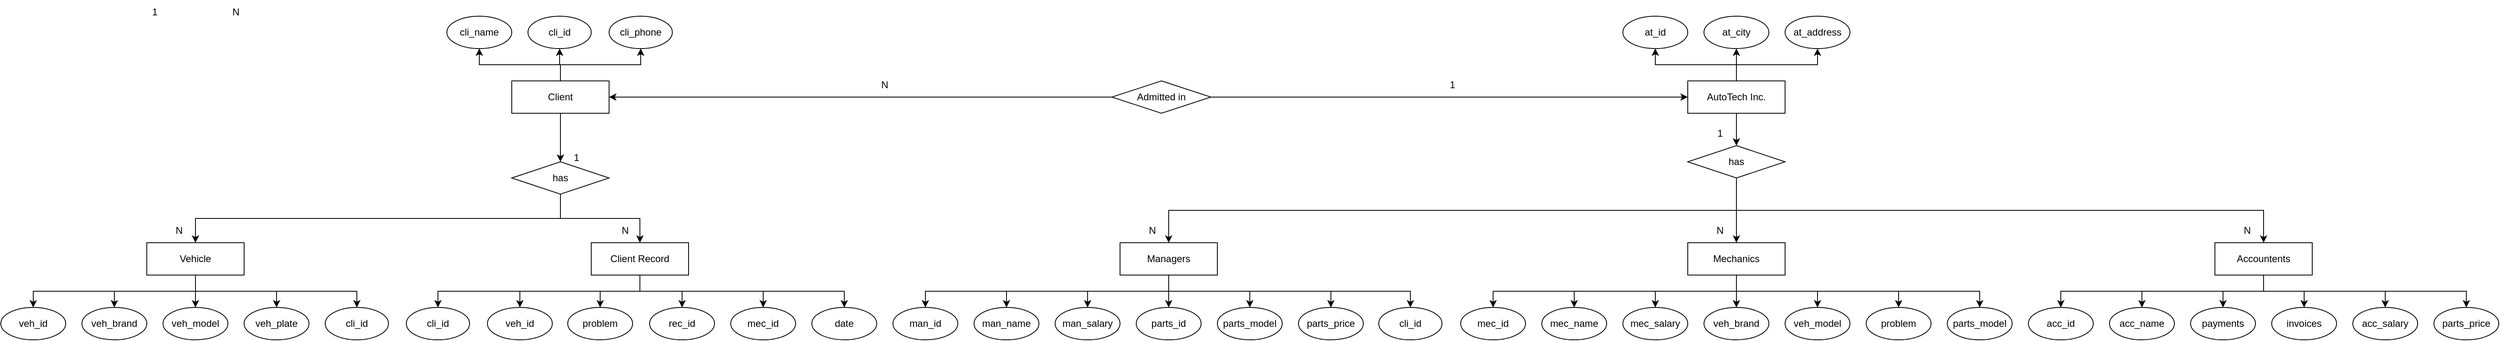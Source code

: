 <mxfile version="26.2.4">
  <diagram name="Page-1" id="H9nCMO5ZS5XQbJo1iSC3">
    <mxGraphModel dx="2530" dy="884" grid="1" gridSize="10" guides="1" tooltips="1" connect="1" arrows="1" fold="1" page="1" pageScale="1" pageWidth="850" pageHeight="1100" math="0" shadow="0">
      <root>
        <mxCell id="0" />
        <mxCell id="1" parent="0" />
        <mxCell id="_FSB6sXkrPv-nzuDurcc-5" style="edgeStyle=orthogonalEdgeStyle;rounded=0;orthogonalLoop=1;jettySize=auto;html=1;exitX=0;exitY=0.5;exitDx=0;exitDy=0;" parent="1" source="_FSB6sXkrPv-nzuDurcc-1" target="_FSB6sXkrPv-nzuDurcc-2" edge="1">
          <mxGeometry relative="1" as="geometry" />
        </mxCell>
        <mxCell id="_FSB6sXkrPv-nzuDurcc-107" style="edgeStyle=orthogonalEdgeStyle;rounded=0;orthogonalLoop=1;jettySize=auto;html=1;exitX=1;exitY=0.5;exitDx=0;exitDy=0;entryX=0;entryY=0.5;entryDx=0;entryDy=0;" parent="1" source="_FSB6sXkrPv-nzuDurcc-1" target="_FSB6sXkrPv-nzuDurcc-3" edge="1">
          <mxGeometry relative="1" as="geometry" />
        </mxCell>
        <mxCell id="_FSB6sXkrPv-nzuDurcc-1" value="Admitted in" style="rhombus;whiteSpace=wrap;html=1;" parent="1" vertex="1">
          <mxGeometry x="600" y="120" width="122" height="40" as="geometry" />
        </mxCell>
        <mxCell id="_FSB6sXkrPv-nzuDurcc-17" style="edgeStyle=orthogonalEdgeStyle;rounded=0;orthogonalLoop=1;jettySize=auto;html=1;exitX=0.5;exitY=1;exitDx=0;exitDy=0;entryX=0.5;entryY=0;entryDx=0;entryDy=0;" parent="1" source="_FSB6sXkrPv-nzuDurcc-2" target="_FSB6sXkrPv-nzuDurcc-12" edge="1">
          <mxGeometry relative="1" as="geometry" />
        </mxCell>
        <mxCell id="_FSB6sXkrPv-nzuDurcc-25" style="edgeStyle=orthogonalEdgeStyle;rounded=0;orthogonalLoop=1;jettySize=auto;html=1;exitX=0.5;exitY=0;exitDx=0;exitDy=0;entryX=0.5;entryY=1;entryDx=0;entryDy=0;" parent="1" source="_FSB6sXkrPv-nzuDurcc-2" target="_FSB6sXkrPv-nzuDurcc-9" edge="1">
          <mxGeometry relative="1" as="geometry" />
        </mxCell>
        <mxCell id="_FSB6sXkrPv-nzuDurcc-26" style="edgeStyle=orthogonalEdgeStyle;rounded=0;orthogonalLoop=1;jettySize=auto;html=1;exitX=0.5;exitY=0;exitDx=0;exitDy=0;entryX=0.5;entryY=1;entryDx=0;entryDy=0;" parent="1" source="_FSB6sXkrPv-nzuDurcc-2" target="_FSB6sXkrPv-nzuDurcc-8" edge="1">
          <mxGeometry relative="1" as="geometry" />
        </mxCell>
        <mxCell id="_FSB6sXkrPv-nzuDurcc-53" style="edgeStyle=orthogonalEdgeStyle;rounded=0;orthogonalLoop=1;jettySize=auto;html=1;exitX=0.5;exitY=0;exitDx=0;exitDy=0;entryX=0.5;entryY=1;entryDx=0;entryDy=0;" parent="1" source="_FSB6sXkrPv-nzuDurcc-2" target="_FSB6sXkrPv-nzuDurcc-52" edge="1">
          <mxGeometry relative="1" as="geometry" />
        </mxCell>
        <mxCell id="_FSB6sXkrPv-nzuDurcc-2" value="Client" style="rounded=0;whiteSpace=wrap;html=1;" parent="1" vertex="1">
          <mxGeometry x="-140" y="120" width="120" height="40" as="geometry" />
        </mxCell>
        <mxCell id="_FSB6sXkrPv-nzuDurcc-27" style="edgeStyle=orthogonalEdgeStyle;rounded=0;orthogonalLoop=1;jettySize=auto;html=1;exitX=0.5;exitY=0;exitDx=0;exitDy=0;entryX=0.5;entryY=1;entryDx=0;entryDy=0;" parent="1" source="_FSB6sXkrPv-nzuDurcc-3" target="_FSB6sXkrPv-nzuDurcc-18" edge="1">
          <mxGeometry relative="1" as="geometry" />
        </mxCell>
        <mxCell id="_FSB6sXkrPv-nzuDurcc-28" style="edgeStyle=orthogonalEdgeStyle;rounded=0;orthogonalLoop=1;jettySize=auto;html=1;exitX=0.5;exitY=0;exitDx=0;exitDy=0;entryX=0.5;entryY=1;entryDx=0;entryDy=0;" parent="1" source="_FSB6sXkrPv-nzuDurcc-3" target="_FSB6sXkrPv-nzuDurcc-19" edge="1">
          <mxGeometry relative="1" as="geometry" />
        </mxCell>
        <mxCell id="_FSB6sXkrPv-nzuDurcc-29" style="edgeStyle=orthogonalEdgeStyle;rounded=0;orthogonalLoop=1;jettySize=auto;html=1;exitX=0.5;exitY=0;exitDx=0;exitDy=0;entryX=0.5;entryY=1;entryDx=0;entryDy=0;" parent="1" source="_FSB6sXkrPv-nzuDurcc-3" target="_FSB6sXkrPv-nzuDurcc-20" edge="1">
          <mxGeometry relative="1" as="geometry" />
        </mxCell>
        <mxCell id="_FSB6sXkrPv-nzuDurcc-30" style="edgeStyle=orthogonalEdgeStyle;rounded=0;orthogonalLoop=1;jettySize=auto;html=1;exitX=0.5;exitY=1;exitDx=0;exitDy=0;entryX=0.5;entryY=0;entryDx=0;entryDy=0;" parent="1" source="_FSB6sXkrPv-nzuDurcc-3" target="_FSB6sXkrPv-nzuDurcc-16" edge="1">
          <mxGeometry relative="1" as="geometry" />
        </mxCell>
        <mxCell id="_FSB6sXkrPv-nzuDurcc-3" value="AutoTech Inc." style="rounded=0;whiteSpace=wrap;html=1;" parent="1" vertex="1">
          <mxGeometry x="1310" y="120" width="120" height="40" as="geometry" />
        </mxCell>
        <mxCell id="_FSB6sXkrPv-nzuDurcc-8" value="cli_name" style="ellipse;whiteSpace=wrap;html=1;" parent="1" vertex="1">
          <mxGeometry x="-220" y="40" width="80" height="40" as="geometry" />
        </mxCell>
        <mxCell id="_FSB6sXkrPv-nzuDurcc-9" value="cli_id" style="ellipse;whiteSpace=wrap;html=1;" parent="1" vertex="1">
          <mxGeometry x="-120" y="40" width="78" height="40" as="geometry" />
        </mxCell>
        <mxCell id="_FSB6sXkrPv-nzuDurcc-11" value="veh_id" style="ellipse;whiteSpace=wrap;html=1;" parent="1" vertex="1">
          <mxGeometry x="-170" y="400" width="80" height="40" as="geometry" />
        </mxCell>
        <mxCell id="_FSB6sXkrPv-nzuDurcc-21" style="edgeStyle=orthogonalEdgeStyle;rounded=0;orthogonalLoop=1;jettySize=auto;html=1;exitX=0.5;exitY=1;exitDx=0;exitDy=0;entryX=0.5;entryY=0;entryDx=0;entryDy=0;" parent="1" source="_FSB6sXkrPv-nzuDurcc-12" target="_FSB6sXkrPv-nzuDurcc-13" edge="1">
          <mxGeometry relative="1" as="geometry" />
        </mxCell>
        <mxCell id="_FSB6sXkrPv-nzuDurcc-74" style="edgeStyle=orthogonalEdgeStyle;rounded=0;orthogonalLoop=1;jettySize=auto;html=1;exitX=0.5;exitY=1;exitDx=0;exitDy=0;entryX=0.5;entryY=0;entryDx=0;entryDy=0;" parent="1" source="_FSB6sXkrPv-nzuDurcc-12" target="_FSB6sXkrPv-nzuDurcc-54" edge="1">
          <mxGeometry relative="1" as="geometry" />
        </mxCell>
        <mxCell id="_FSB6sXkrPv-nzuDurcc-12" value="has" style="rhombus;whiteSpace=wrap;html=1;" parent="1" vertex="1">
          <mxGeometry x="-140" y="220" width="120" height="40" as="geometry" />
        </mxCell>
        <mxCell id="_FSB6sXkrPv-nzuDurcc-22" style="edgeStyle=orthogonalEdgeStyle;rounded=0;orthogonalLoop=1;jettySize=auto;html=1;exitX=0.5;exitY=1;exitDx=0;exitDy=0;entryX=0.5;entryY=0;entryDx=0;entryDy=0;" parent="1" source="_FSB6sXkrPv-nzuDurcc-13" target="_FSB6sXkrPv-nzuDurcc-11" edge="1">
          <mxGeometry relative="1" as="geometry" />
        </mxCell>
        <mxCell id="_FSB6sXkrPv-nzuDurcc-23" style="edgeStyle=orthogonalEdgeStyle;rounded=0;orthogonalLoop=1;jettySize=auto;html=1;exitX=0.5;exitY=1;exitDx=0;exitDy=0;entryX=0.5;entryY=0;entryDx=0;entryDy=0;" parent="1" source="_FSB6sXkrPv-nzuDurcc-13" target="_FSB6sXkrPv-nzuDurcc-14" edge="1">
          <mxGeometry relative="1" as="geometry" />
        </mxCell>
        <mxCell id="_FSB6sXkrPv-nzuDurcc-24" style="edgeStyle=orthogonalEdgeStyle;rounded=0;orthogonalLoop=1;jettySize=auto;html=1;exitX=0.5;exitY=1;exitDx=0;exitDy=0;entryX=0.5;entryY=0;entryDx=0;entryDy=0;" parent="1" source="_FSB6sXkrPv-nzuDurcc-13" target="_FSB6sXkrPv-nzuDurcc-15" edge="1">
          <mxGeometry relative="1" as="geometry" />
        </mxCell>
        <mxCell id="_FSB6sXkrPv-nzuDurcc-47" style="edgeStyle=orthogonalEdgeStyle;rounded=0;orthogonalLoop=1;jettySize=auto;html=1;exitX=0.5;exitY=1;exitDx=0;exitDy=0;entryX=0.5;entryY=0;entryDx=0;entryDy=0;" parent="1" source="_FSB6sXkrPv-nzuDurcc-13" target="_FSB6sXkrPv-nzuDurcc-46" edge="1">
          <mxGeometry relative="1" as="geometry" />
        </mxCell>
        <mxCell id="_FSB6sXkrPv-nzuDurcc-63" style="edgeStyle=orthogonalEdgeStyle;rounded=0;orthogonalLoop=1;jettySize=auto;html=1;exitX=0.5;exitY=1;exitDx=0;exitDy=0;entryX=0.5;entryY=0;entryDx=0;entryDy=0;" parent="1" source="_FSB6sXkrPv-nzuDurcc-13" target="_FSB6sXkrPv-nzuDurcc-60" edge="1">
          <mxGeometry relative="1" as="geometry" />
        </mxCell>
        <mxCell id="_FSB6sXkrPv-nzuDurcc-64" style="edgeStyle=orthogonalEdgeStyle;rounded=0;orthogonalLoop=1;jettySize=auto;html=1;exitX=0.5;exitY=1;exitDx=0;exitDy=0;" parent="1" source="_FSB6sXkrPv-nzuDurcc-13" target="_FSB6sXkrPv-nzuDurcc-61" edge="1">
          <mxGeometry relative="1" as="geometry" />
        </mxCell>
        <mxCell id="_FSB6sXkrPv-nzuDurcc-13" value="C&lt;span style=&quot;background-color: transparent; color: light-dark(rgb(0, 0, 0), rgb(255, 255, 255));&quot;&gt;lient Record&lt;/span&gt;" style="rounded=0;whiteSpace=wrap;html=1;" parent="1" vertex="1">
          <mxGeometry x="-42" y="320" width="120" height="40" as="geometry" />
        </mxCell>
        <mxCell id="_FSB6sXkrPv-nzuDurcc-14" value="problem" style="ellipse;whiteSpace=wrap;html=1;" parent="1" vertex="1">
          <mxGeometry x="-71" y="400" width="80" height="40" as="geometry" />
        </mxCell>
        <mxCell id="_FSB6sXkrPv-nzuDurcc-15" value="rec_id" style="ellipse;whiteSpace=wrap;html=1;" parent="1" vertex="1">
          <mxGeometry x="30" y="400" width="80" height="40" as="geometry" />
        </mxCell>
        <mxCell id="_FSB6sXkrPv-nzuDurcc-104" style="edgeStyle=orthogonalEdgeStyle;rounded=0;orthogonalLoop=1;jettySize=auto;html=1;exitX=0.5;exitY=1;exitDx=0;exitDy=0;entryX=0.5;entryY=0;entryDx=0;entryDy=0;" parent="1" source="_FSB6sXkrPv-nzuDurcc-16" target="_FSB6sXkrPv-nzuDurcc-32" edge="1">
          <mxGeometry relative="1" as="geometry" />
        </mxCell>
        <mxCell id="_FSB6sXkrPv-nzuDurcc-105" style="edgeStyle=orthogonalEdgeStyle;rounded=0;orthogonalLoop=1;jettySize=auto;html=1;exitX=0.5;exitY=1;exitDx=0;exitDy=0;entryX=0.5;entryY=0;entryDx=0;entryDy=0;" parent="1" source="_FSB6sXkrPv-nzuDurcc-16" target="_FSB6sXkrPv-nzuDurcc-31" edge="1">
          <mxGeometry relative="1" as="geometry" />
        </mxCell>
        <mxCell id="_FSB6sXkrPv-nzuDurcc-106" style="edgeStyle=orthogonalEdgeStyle;rounded=0;orthogonalLoop=1;jettySize=auto;html=1;exitX=0.5;exitY=1;exitDx=0;exitDy=0;entryX=0.5;entryY=0;entryDx=0;entryDy=0;" parent="1" source="_FSB6sXkrPv-nzuDurcc-16" target="_FSB6sXkrPv-nzuDurcc-33" edge="1">
          <mxGeometry relative="1" as="geometry" />
        </mxCell>
        <mxCell id="_FSB6sXkrPv-nzuDurcc-16" value="has" style="rhombus;whiteSpace=wrap;html=1;" parent="1" vertex="1">
          <mxGeometry x="1310" y="200" width="120" height="40" as="geometry" />
        </mxCell>
        <mxCell id="_FSB6sXkrPv-nzuDurcc-18" value="at_id" style="ellipse;whiteSpace=wrap;html=1;" parent="1" vertex="1">
          <mxGeometry x="1230" y="40" width="80" height="40" as="geometry" />
        </mxCell>
        <mxCell id="_FSB6sXkrPv-nzuDurcc-19" value="at_city" style="ellipse;whiteSpace=wrap;html=1;" parent="1" vertex="1">
          <mxGeometry x="1330" y="40" width="80" height="40" as="geometry" />
        </mxCell>
        <mxCell id="_FSB6sXkrPv-nzuDurcc-20" value="at_address" style="ellipse;whiteSpace=wrap;html=1;" parent="1" vertex="1">
          <mxGeometry x="1430" y="40" width="80" height="40" as="geometry" />
        </mxCell>
        <mxCell id="_FSB6sXkrPv-nzuDurcc-75" style="edgeStyle=orthogonalEdgeStyle;rounded=0;orthogonalLoop=1;jettySize=auto;html=1;exitX=0.5;exitY=1;exitDx=0;exitDy=0;entryX=0.5;entryY=0;entryDx=0;entryDy=0;" parent="1" source="_FSB6sXkrPv-nzuDurcc-31" target="_FSB6sXkrPv-nzuDurcc-43" edge="1">
          <mxGeometry relative="1" as="geometry" />
        </mxCell>
        <mxCell id="_FSB6sXkrPv-nzuDurcc-76" style="edgeStyle=orthogonalEdgeStyle;rounded=0;orthogonalLoop=1;jettySize=auto;html=1;exitX=0.5;exitY=1;exitDx=0;exitDy=0;entryX=0.5;entryY=0;entryDx=0;entryDy=0;" parent="1" source="_FSB6sXkrPv-nzuDurcc-31" target="_FSB6sXkrPv-nzuDurcc-42" edge="1">
          <mxGeometry relative="1" as="geometry" />
        </mxCell>
        <mxCell id="_FSB6sXkrPv-nzuDurcc-77" style="edgeStyle=orthogonalEdgeStyle;rounded=0;orthogonalLoop=1;jettySize=auto;html=1;exitX=0.5;exitY=1;exitDx=0;exitDy=0;entryX=0.5;entryY=0;entryDx=0;entryDy=0;" parent="1" source="_FSB6sXkrPv-nzuDurcc-31" target="_FSB6sXkrPv-nzuDurcc-39" edge="1">
          <mxGeometry relative="1" as="geometry" />
        </mxCell>
        <mxCell id="_FSB6sXkrPv-nzuDurcc-78" style="edgeStyle=orthogonalEdgeStyle;rounded=0;orthogonalLoop=1;jettySize=auto;html=1;exitX=0.5;exitY=1;exitDx=0;exitDy=0;entryX=0.5;entryY=0;entryDx=0;entryDy=0;" parent="1" source="_FSB6sXkrPv-nzuDurcc-31" target="_FSB6sXkrPv-nzuDurcc-34" edge="1">
          <mxGeometry relative="1" as="geometry" />
        </mxCell>
        <mxCell id="_FSB6sXkrPv-nzuDurcc-92" style="edgeStyle=orthogonalEdgeStyle;rounded=0;orthogonalLoop=1;jettySize=auto;html=1;exitX=0.5;exitY=1;exitDx=0;exitDy=0;entryX=0.5;entryY=0;entryDx=0;entryDy=0;" parent="1" source="_FSB6sXkrPv-nzuDurcc-31" target="_FSB6sXkrPv-nzuDurcc-90" edge="1">
          <mxGeometry relative="1" as="geometry" />
        </mxCell>
        <mxCell id="_FSB6sXkrPv-nzuDurcc-93" style="edgeStyle=orthogonalEdgeStyle;rounded=0;orthogonalLoop=1;jettySize=auto;html=1;exitX=0.5;exitY=1;exitDx=0;exitDy=0;entryX=0.5;entryY=0;entryDx=0;entryDy=0;" parent="1" source="_FSB6sXkrPv-nzuDurcc-31" target="_FSB6sXkrPv-nzuDurcc-91" edge="1">
          <mxGeometry relative="1" as="geometry" />
        </mxCell>
        <mxCell id="_FSB6sXkrPv-nzuDurcc-100" style="edgeStyle=orthogonalEdgeStyle;rounded=0;orthogonalLoop=1;jettySize=auto;html=1;exitX=0.5;exitY=1;exitDx=0;exitDy=0;entryX=0.5;entryY=0;entryDx=0;entryDy=0;" parent="1" source="_FSB6sXkrPv-nzuDurcc-31" target="_FSB6sXkrPv-nzuDurcc-48" edge="1">
          <mxGeometry relative="1" as="geometry" />
        </mxCell>
        <mxCell id="_FSB6sXkrPv-nzuDurcc-31" value="Managers" style="rounded=0;whiteSpace=wrap;html=1;" parent="1" vertex="1">
          <mxGeometry x="610" y="320" width="120" height="40" as="geometry" />
        </mxCell>
        <mxCell id="_FSB6sXkrPv-nzuDurcc-84" style="edgeStyle=orthogonalEdgeStyle;rounded=0;orthogonalLoop=1;jettySize=auto;html=1;exitX=0.5;exitY=1;exitDx=0;exitDy=0;entryX=0.5;entryY=0;entryDx=0;entryDy=0;" parent="1" source="_FSB6sXkrPv-nzuDurcc-32" target="_FSB6sXkrPv-nzuDurcc-40" edge="1">
          <mxGeometry relative="1" as="geometry" />
        </mxCell>
        <mxCell id="_FSB6sXkrPv-nzuDurcc-85" style="edgeStyle=orthogonalEdgeStyle;rounded=0;orthogonalLoop=1;jettySize=auto;html=1;exitX=0.5;exitY=1;exitDx=0;exitDy=0;entryX=0.5;entryY=0;entryDx=0;entryDy=0;" parent="1" source="_FSB6sXkrPv-nzuDurcc-32" target="_FSB6sXkrPv-nzuDurcc-36" edge="1">
          <mxGeometry relative="1" as="geometry" />
        </mxCell>
        <mxCell id="_FSB6sXkrPv-nzuDurcc-86" style="edgeStyle=orthogonalEdgeStyle;rounded=0;orthogonalLoop=1;jettySize=auto;html=1;exitX=0.5;exitY=1;exitDx=0;exitDy=0;entryX=0.5;entryY=0;entryDx=0;entryDy=0;" parent="1" source="_FSB6sXkrPv-nzuDurcc-32" target="_FSB6sXkrPv-nzuDurcc-37" edge="1">
          <mxGeometry relative="1" as="geometry" />
        </mxCell>
        <mxCell id="_FSB6sXkrPv-nzuDurcc-87" style="edgeStyle=orthogonalEdgeStyle;rounded=0;orthogonalLoop=1;jettySize=auto;html=1;exitX=0.5;exitY=1;exitDx=0;exitDy=0;entryX=0.5;entryY=0;entryDx=0;entryDy=0;" parent="1" source="_FSB6sXkrPv-nzuDurcc-32" target="_FSB6sXkrPv-nzuDurcc-49" edge="1">
          <mxGeometry relative="1" as="geometry" />
        </mxCell>
        <mxCell id="_FSB6sXkrPv-nzuDurcc-88" style="edgeStyle=orthogonalEdgeStyle;rounded=0;orthogonalLoop=1;jettySize=auto;html=1;exitX=0.5;exitY=1;exitDx=0;exitDy=0;entryX=0.5;entryY=0;entryDx=0;entryDy=0;" parent="1" source="_FSB6sXkrPv-nzuDurcc-32" target="_FSB6sXkrPv-nzuDurcc-50" edge="1">
          <mxGeometry relative="1" as="geometry" />
        </mxCell>
        <mxCell id="_FSB6sXkrPv-nzuDurcc-89" style="edgeStyle=orthogonalEdgeStyle;rounded=0;orthogonalLoop=1;jettySize=auto;html=1;exitX=0.5;exitY=1;exitDx=0;exitDy=0;entryX=0.5;entryY=0;entryDx=0;entryDy=0;" parent="1" source="_FSB6sXkrPv-nzuDurcc-32" target="_FSB6sXkrPv-nzuDurcc-69" edge="1">
          <mxGeometry relative="1" as="geometry" />
        </mxCell>
        <mxCell id="_FSB6sXkrPv-nzuDurcc-102" style="edgeStyle=orthogonalEdgeStyle;rounded=0;orthogonalLoop=1;jettySize=auto;html=1;exitX=0.5;exitY=1;exitDx=0;exitDy=0;entryX=0.5;entryY=0;entryDx=0;entryDy=0;" parent="1" source="_FSB6sXkrPv-nzuDurcc-32" target="_FSB6sXkrPv-nzuDurcc-101" edge="1">
          <mxGeometry relative="1" as="geometry" />
        </mxCell>
        <mxCell id="_FSB6sXkrPv-nzuDurcc-32" value="Mechanics" style="rounded=0;whiteSpace=wrap;html=1;" parent="1" vertex="1">
          <mxGeometry x="1310" y="320" width="120" height="40" as="geometry" />
        </mxCell>
        <mxCell id="_FSB6sXkrPv-nzuDurcc-82" style="edgeStyle=orthogonalEdgeStyle;rounded=0;orthogonalLoop=1;jettySize=auto;html=1;exitX=0.5;exitY=1;exitDx=0;exitDy=0;entryX=0.5;entryY=0;entryDx=0;entryDy=0;" parent="1" source="_FSB6sXkrPv-nzuDurcc-33" target="_FSB6sXkrPv-nzuDurcc-41" edge="1">
          <mxGeometry relative="1" as="geometry" />
        </mxCell>
        <mxCell id="_FSB6sXkrPv-nzuDurcc-83" style="edgeStyle=orthogonalEdgeStyle;rounded=0;orthogonalLoop=1;jettySize=auto;html=1;exitX=0.5;exitY=1;exitDx=0;exitDy=0;entryX=0.5;entryY=0;entryDx=0;entryDy=0;" parent="1" source="_FSB6sXkrPv-nzuDurcc-33" target="_FSB6sXkrPv-nzuDurcc-35" edge="1">
          <mxGeometry relative="1" as="geometry" />
        </mxCell>
        <mxCell id="_FSB6sXkrPv-nzuDurcc-96" style="edgeStyle=orthogonalEdgeStyle;rounded=0;orthogonalLoop=1;jettySize=auto;html=1;exitX=0.5;exitY=1;exitDx=0;exitDy=0;entryX=0.5;entryY=0;entryDx=0;entryDy=0;" parent="1" source="_FSB6sXkrPv-nzuDurcc-33" target="_FSB6sXkrPv-nzuDurcc-95" edge="1">
          <mxGeometry relative="1" as="geometry" />
        </mxCell>
        <mxCell id="_FSB6sXkrPv-nzuDurcc-97" style="edgeStyle=orthogonalEdgeStyle;rounded=0;orthogonalLoop=1;jettySize=auto;html=1;exitX=0.5;exitY=1;exitDx=0;exitDy=0;entryX=0.5;entryY=0;entryDx=0;entryDy=0;" parent="1" source="_FSB6sXkrPv-nzuDurcc-33" target="_FSB6sXkrPv-nzuDurcc-38" edge="1">
          <mxGeometry relative="1" as="geometry" />
        </mxCell>
        <mxCell id="_FSB6sXkrPv-nzuDurcc-98" style="edgeStyle=orthogonalEdgeStyle;rounded=0;orthogonalLoop=1;jettySize=auto;html=1;exitX=0.5;exitY=1;exitDx=0;exitDy=0;entryX=0.5;entryY=0;entryDx=0;entryDy=0;" parent="1" source="_FSB6sXkrPv-nzuDurcc-33" target="_FSB6sXkrPv-nzuDurcc-66" edge="1">
          <mxGeometry relative="1" as="geometry" />
        </mxCell>
        <mxCell id="_FSB6sXkrPv-nzuDurcc-103" style="edgeStyle=orthogonalEdgeStyle;rounded=0;orthogonalLoop=1;jettySize=auto;html=1;exitX=0.5;exitY=1;exitDx=0;exitDy=0;entryX=0.5;entryY=0;entryDx=0;entryDy=0;" parent="1" source="_FSB6sXkrPv-nzuDurcc-33" target="_FSB6sXkrPv-nzuDurcc-44" edge="1">
          <mxGeometry relative="1" as="geometry" />
        </mxCell>
        <mxCell id="_FSB6sXkrPv-nzuDurcc-33" value="Accountents" style="rounded=0;whiteSpace=wrap;html=1;" parent="1" vertex="1">
          <mxGeometry x="1960" y="320" width="120" height="40" as="geometry" />
        </mxCell>
        <mxCell id="_FSB6sXkrPv-nzuDurcc-34" value="parts_id" style="ellipse;whiteSpace=wrap;html=1;" parent="1" vertex="1">
          <mxGeometry x="630" y="400" width="80" height="40" as="geometry" />
        </mxCell>
        <mxCell id="_FSB6sXkrPv-nzuDurcc-35" value="payments" style="ellipse;whiteSpace=wrap;html=1;" parent="1" vertex="1">
          <mxGeometry x="1930" y="400" width="80" height="40" as="geometry" />
        </mxCell>
        <mxCell id="_FSB6sXkrPv-nzuDurcc-36" value="mec_name" style="ellipse;whiteSpace=wrap;html=1;" parent="1" vertex="1">
          <mxGeometry x="1130" y="400" width="80" height="40" as="geometry" />
        </mxCell>
        <mxCell id="_FSB6sXkrPv-nzuDurcc-37" value="mec_salary" style="ellipse;whiteSpace=wrap;html=1;" parent="1" vertex="1">
          <mxGeometry x="1230" y="400" width="80" height="40" as="geometry" />
        </mxCell>
        <mxCell id="_FSB6sXkrPv-nzuDurcc-38" value="invoices" style="ellipse;whiteSpace=wrap;html=1;" parent="1" vertex="1">
          <mxGeometry x="2030" y="400" width="80" height="40" as="geometry" />
        </mxCell>
        <mxCell id="_FSB6sXkrPv-nzuDurcc-39" value="man_salary" style="ellipse;whiteSpace=wrap;html=1;" parent="1" vertex="1">
          <mxGeometry x="530" y="400" width="80" height="40" as="geometry" />
        </mxCell>
        <mxCell id="_FSB6sXkrPv-nzuDurcc-40" value="mec_id" style="ellipse;whiteSpace=wrap;html=1;" parent="1" vertex="1">
          <mxGeometry x="1030" y="400" width="80" height="40" as="geometry" />
        </mxCell>
        <mxCell id="_FSB6sXkrPv-nzuDurcc-41" value="acc_name" style="ellipse;whiteSpace=wrap;html=1;" parent="1" vertex="1">
          <mxGeometry x="1830" y="400" width="80" height="40" as="geometry" />
        </mxCell>
        <mxCell id="_FSB6sXkrPv-nzuDurcc-42" value="man_name" style="ellipse;whiteSpace=wrap;html=1;" parent="1" vertex="1">
          <mxGeometry x="430" y="400" width="80" height="40" as="geometry" />
        </mxCell>
        <mxCell id="_FSB6sXkrPv-nzuDurcc-43" value="man_id" style="ellipse;whiteSpace=wrap;html=1;" parent="1" vertex="1">
          <mxGeometry x="330" y="400" width="80" height="40" as="geometry" />
        </mxCell>
        <mxCell id="_FSB6sXkrPv-nzuDurcc-44" value="acc_id" style="ellipse;whiteSpace=wrap;html=1;" parent="1" vertex="1">
          <mxGeometry x="1730" y="400" width="80" height="40" as="geometry" />
        </mxCell>
        <mxCell id="_FSB6sXkrPv-nzuDurcc-46" value="cli_id" style="ellipse;whiteSpace=wrap;html=1;" parent="1" vertex="1">
          <mxGeometry x="-270" y="400" width="78" height="40" as="geometry" />
        </mxCell>
        <mxCell id="_FSB6sXkrPv-nzuDurcc-48" value="cli_id" style="ellipse;whiteSpace=wrap;html=1;" parent="1" vertex="1">
          <mxGeometry x="929" y="400" width="78" height="40" as="geometry" />
        </mxCell>
        <mxCell id="_FSB6sXkrPv-nzuDurcc-49" value="veh_brand" style="ellipse;whiteSpace=wrap;html=1;" parent="1" vertex="1">
          <mxGeometry x="1330" y="400" width="80" height="40" as="geometry" />
        </mxCell>
        <mxCell id="_FSB6sXkrPv-nzuDurcc-50" value="problem" style="ellipse;whiteSpace=wrap;html=1;" parent="1" vertex="1">
          <mxGeometry x="1530" y="400" width="80" height="40" as="geometry" />
        </mxCell>
        <mxCell id="_FSB6sXkrPv-nzuDurcc-52" value="cli_phone" style="ellipse;whiteSpace=wrap;html=1;" parent="1" vertex="1">
          <mxGeometry x="-20" y="40" width="78" height="40" as="geometry" />
        </mxCell>
        <mxCell id="_FSB6sXkrPv-nzuDurcc-70" style="edgeStyle=orthogonalEdgeStyle;rounded=0;orthogonalLoop=1;jettySize=auto;html=1;exitX=0.5;exitY=1;exitDx=0;exitDy=0;entryX=0.5;entryY=0;entryDx=0;entryDy=0;" parent="1" source="_FSB6sXkrPv-nzuDurcc-54" target="_FSB6sXkrPv-nzuDurcc-56" edge="1">
          <mxGeometry relative="1" as="geometry" />
        </mxCell>
        <mxCell id="_FSB6sXkrPv-nzuDurcc-71" style="edgeStyle=orthogonalEdgeStyle;rounded=0;orthogonalLoop=1;jettySize=auto;html=1;exitX=0.5;exitY=1;exitDx=0;exitDy=0;entryX=0.5;entryY=0;entryDx=0;entryDy=0;" parent="1" source="_FSB6sXkrPv-nzuDurcc-54" target="_FSB6sXkrPv-nzuDurcc-57" edge="1">
          <mxGeometry relative="1" as="geometry" />
        </mxCell>
        <mxCell id="_FSB6sXkrPv-nzuDurcc-72" style="edgeStyle=orthogonalEdgeStyle;rounded=0;orthogonalLoop=1;jettySize=auto;html=1;exitX=0.5;exitY=1;exitDx=0;exitDy=0;entryX=0.5;entryY=0;entryDx=0;entryDy=0;" parent="1" source="_FSB6sXkrPv-nzuDurcc-54" target="_FSB6sXkrPv-nzuDurcc-58" edge="1">
          <mxGeometry relative="1" as="geometry" />
        </mxCell>
        <mxCell id="_FSB6sXkrPv-nzuDurcc-73" style="edgeStyle=orthogonalEdgeStyle;rounded=0;orthogonalLoop=1;jettySize=auto;html=1;exitX=0.5;exitY=1;exitDx=0;exitDy=0;entryX=0.5;entryY=0;entryDx=0;entryDy=0;" parent="1" source="_FSB6sXkrPv-nzuDurcc-54" target="_FSB6sXkrPv-nzuDurcc-59" edge="1">
          <mxGeometry relative="1" as="geometry" />
        </mxCell>
        <mxCell id="6OhZTw_zTQQuxB_k2KJz-2" style="edgeStyle=orthogonalEdgeStyle;rounded=0;orthogonalLoop=1;jettySize=auto;html=1;exitX=0.5;exitY=1;exitDx=0;exitDy=0;entryX=0.5;entryY=0;entryDx=0;entryDy=0;" edge="1" parent="1" source="_FSB6sXkrPv-nzuDurcc-54" target="6OhZTw_zTQQuxB_k2KJz-1">
          <mxGeometry relative="1" as="geometry" />
        </mxCell>
        <mxCell id="_FSB6sXkrPv-nzuDurcc-54" value="&lt;div&gt;&lt;span style=&quot;background-color: transparent; color: light-dark(rgb(0, 0, 0), rgb(255, 255, 255));&quot;&gt;Vehicle&lt;/span&gt;&lt;/div&gt;" style="rounded=0;whiteSpace=wrap;html=1;" parent="1" vertex="1">
          <mxGeometry x="-590" y="320" width="120" height="40" as="geometry" />
        </mxCell>
        <mxCell id="_FSB6sXkrPv-nzuDurcc-56" value="veh_id" style="ellipse;whiteSpace=wrap;html=1;" parent="1" vertex="1">
          <mxGeometry x="-770" y="400" width="80" height="40" as="geometry" />
        </mxCell>
        <mxCell id="_FSB6sXkrPv-nzuDurcc-57" value="veh_brand" style="ellipse;whiteSpace=wrap;html=1;" parent="1" vertex="1">
          <mxGeometry x="-670" y="400" width="80" height="40" as="geometry" />
        </mxCell>
        <mxCell id="_FSB6sXkrPv-nzuDurcc-58" value="veh_model" style="ellipse;whiteSpace=wrap;html=1;" parent="1" vertex="1">
          <mxGeometry x="-570" y="400" width="80" height="40" as="geometry" />
        </mxCell>
        <mxCell id="_FSB6sXkrPv-nzuDurcc-59" value="veh_plate" style="ellipse;whiteSpace=wrap;html=1;" parent="1" vertex="1">
          <mxGeometry x="-470" y="400" width="80" height="40" as="geometry" />
        </mxCell>
        <mxCell id="_FSB6sXkrPv-nzuDurcc-60" value="mec_id" style="ellipse;whiteSpace=wrap;html=1;" parent="1" vertex="1">
          <mxGeometry x="130" y="400" width="80" height="40" as="geometry" />
        </mxCell>
        <mxCell id="_FSB6sXkrPv-nzuDurcc-61" value="date" style="ellipse;whiteSpace=wrap;html=1;" parent="1" vertex="1">
          <mxGeometry x="230" y="400" width="80" height="40" as="geometry" />
        </mxCell>
        <mxCell id="_FSB6sXkrPv-nzuDurcc-66" value="acc_salary" style="ellipse;whiteSpace=wrap;html=1;" parent="1" vertex="1">
          <mxGeometry x="2130" y="400" width="80" height="40" as="geometry" />
        </mxCell>
        <mxCell id="_FSB6sXkrPv-nzuDurcc-69" value="parts_model" style="ellipse;whiteSpace=wrap;html=1;" parent="1" vertex="1">
          <mxGeometry x="1630" y="400" width="80" height="40" as="geometry" />
        </mxCell>
        <mxCell id="_FSB6sXkrPv-nzuDurcc-90" value="parts_model" style="ellipse;whiteSpace=wrap;html=1;" parent="1" vertex="1">
          <mxGeometry x="730" y="400" width="80" height="40" as="geometry" />
        </mxCell>
        <mxCell id="_FSB6sXkrPv-nzuDurcc-91" value="parts_price" style="ellipse;whiteSpace=wrap;html=1;" parent="1" vertex="1">
          <mxGeometry x="830" y="400" width="80" height="40" as="geometry" />
        </mxCell>
        <mxCell id="_FSB6sXkrPv-nzuDurcc-95" value="parts_price" style="ellipse;whiteSpace=wrap;html=1;" parent="1" vertex="1">
          <mxGeometry x="2230" y="400" width="80" height="40" as="geometry" />
        </mxCell>
        <mxCell id="_FSB6sXkrPv-nzuDurcc-101" value="veh_model" style="ellipse;whiteSpace=wrap;html=1;" parent="1" vertex="1">
          <mxGeometry x="1430" y="400" width="80" height="40" as="geometry" />
        </mxCell>
        <mxCell id="_FSB6sXkrPv-nzuDurcc-108" value="1" style="text;html=1;align=center;verticalAlign=middle;whiteSpace=wrap;rounded=0;" parent="1" vertex="1">
          <mxGeometry x="-90" y="200" width="60" height="30" as="geometry" />
        </mxCell>
        <mxCell id="_FSB6sXkrPv-nzuDurcc-109" value="N" style="text;html=1;align=center;verticalAlign=middle;whiteSpace=wrap;rounded=0;" parent="1" vertex="1">
          <mxGeometry x="-510" y="20" width="60" height="30" as="geometry" />
        </mxCell>
        <mxCell id="_FSB6sXkrPv-nzuDurcc-110" value="N" style="text;html=1;align=center;verticalAlign=middle;whiteSpace=wrap;rounded=0;" parent="1" vertex="1">
          <mxGeometry x="290" y="110" width="60" height="30" as="geometry" />
        </mxCell>
        <mxCell id="_FSB6sXkrPv-nzuDurcc-113" value="1" style="text;html=1;align=center;verticalAlign=middle;whiteSpace=wrap;rounded=0;" parent="1" vertex="1">
          <mxGeometry x="-610" y="20" width="60" height="30" as="geometry" />
        </mxCell>
        <mxCell id="_FSB6sXkrPv-nzuDurcc-114" value="N" style="text;html=1;align=center;verticalAlign=middle;whiteSpace=wrap;rounded=0;" parent="1" vertex="1">
          <mxGeometry x="-580" y="290" width="60" height="30" as="geometry" />
        </mxCell>
        <mxCell id="_FSB6sXkrPv-nzuDurcc-115" value="N" style="text;html=1;align=center;verticalAlign=middle;whiteSpace=wrap;rounded=0;" parent="1" vertex="1">
          <mxGeometry x="-30" y="290" width="60" height="30" as="geometry" />
        </mxCell>
        <mxCell id="_FSB6sXkrPv-nzuDurcc-116" value="1" style="text;html=1;align=center;verticalAlign=middle;whiteSpace=wrap;rounded=0;" parent="1" vertex="1">
          <mxGeometry x="990" y="110" width="60" height="30" as="geometry" />
        </mxCell>
        <mxCell id="_FSB6sXkrPv-nzuDurcc-117" value="1" style="text;html=1;align=center;verticalAlign=middle;whiteSpace=wrap;rounded=0;" parent="1" vertex="1">
          <mxGeometry x="1320" y="170" width="60" height="30" as="geometry" />
        </mxCell>
        <mxCell id="_FSB6sXkrPv-nzuDurcc-118" value="N" style="text;html=1;align=center;verticalAlign=middle;whiteSpace=wrap;rounded=0;" parent="1" vertex="1">
          <mxGeometry x="1320" y="290" width="60" height="30" as="geometry" />
        </mxCell>
        <mxCell id="_FSB6sXkrPv-nzuDurcc-119" value="N" style="text;html=1;align=center;verticalAlign=middle;whiteSpace=wrap;rounded=0;" parent="1" vertex="1">
          <mxGeometry x="620" y="290" width="60" height="30" as="geometry" />
        </mxCell>
        <mxCell id="_FSB6sXkrPv-nzuDurcc-120" value="N" style="text;html=1;align=center;verticalAlign=middle;whiteSpace=wrap;rounded=0;" parent="1" vertex="1">
          <mxGeometry x="1970" y="290" width="60" height="30" as="geometry" />
        </mxCell>
        <mxCell id="6OhZTw_zTQQuxB_k2KJz-1" value="cli_id" style="ellipse;whiteSpace=wrap;html=1;" vertex="1" parent="1">
          <mxGeometry x="-370" y="400" width="78" height="40" as="geometry" />
        </mxCell>
      </root>
    </mxGraphModel>
  </diagram>
</mxfile>
